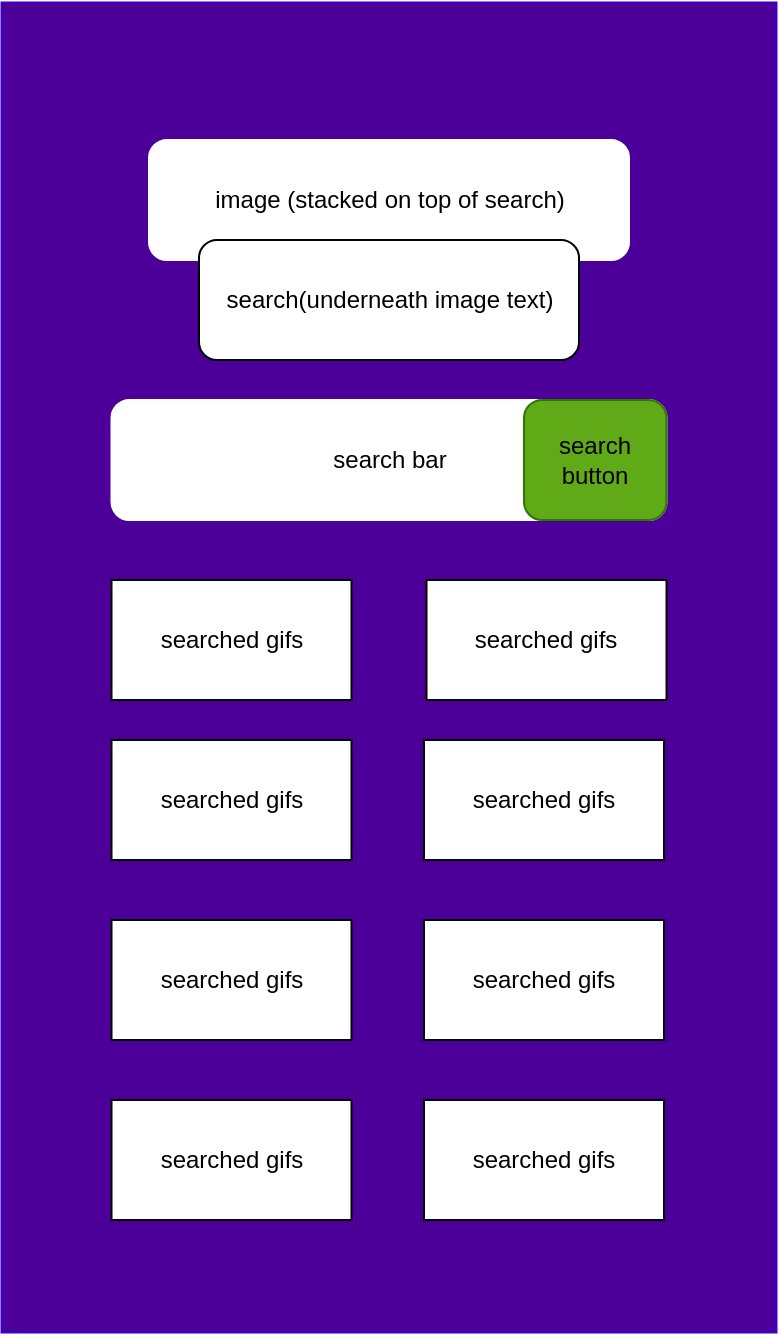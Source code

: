 <mxfile version="27.0.9">
  <diagram name="Page-1" id="OWRf0u3Xe3HrmObbW5yD">
    <mxGraphModel dx="1090" dy="1185" grid="1" gridSize="10" guides="1" tooltips="1" connect="1" arrows="1" fold="1" page="1" pageScale="1" pageWidth="850" pageHeight="1100" math="0" shadow="0">
      <root>
        <mxCell id="0" />
        <mxCell id="1" parent="0" />
        <mxCell id="InV0U_tdLsY6G-4O_XIK-1" value="" style="rounded=0;whiteSpace=wrap;html=1;rotation=90;fillColor=#4C0099;fontColor=#ffffff;strokeColor=#3700CC;" vertex="1" parent="1">
          <mxGeometry x="60" y="240" width="665" height="387.5" as="geometry" />
        </mxCell>
        <mxCell id="InV0U_tdLsY6G-4O_XIK-2" value="&lt;font style=&quot;color: rgb(0, 0, 0);&quot;&gt;search bar&lt;/font&gt;" style="rounded=1;whiteSpace=wrap;html=1;strokeColor=#FFFFFF;fillColor=#FFFFFF;fontColor=#000000;" vertex="1" parent="1">
          <mxGeometry x="253.75" y="300" width="277.5" height="60" as="geometry" />
        </mxCell>
        <mxCell id="InV0U_tdLsY6G-4O_XIK-3" value="&lt;font style=&quot;color: rgb(0, 0, 0);&quot;&gt;search&lt;/font&gt;&lt;div&gt;&lt;font style=&quot;color: rgb(0, 0, 0);&quot;&gt;button&lt;/font&gt;&lt;/div&gt;" style="rounded=1;whiteSpace=wrap;html=1;strokeColor=#2D7600;fillColor=#60a917;fontColor=#ffffff;" vertex="1" parent="1">
          <mxGeometry x="460" y="300" width="71.25" height="60" as="geometry" />
        </mxCell>
        <mxCell id="InV0U_tdLsY6G-4O_XIK-4" value="&lt;font style=&quot;color: rgb(0, 0, 0);&quot;&gt;image (stacked on top of search)&lt;/font&gt;" style="rounded=1;whiteSpace=wrap;html=1;strokeColor=#FFFFFF;fillColor=#FFFFFF;" vertex="1" parent="1">
          <mxGeometry x="272.5" y="170" width="240" height="60" as="geometry" />
        </mxCell>
        <mxCell id="InV0U_tdLsY6G-4O_XIK-5" value="&lt;font style=&quot;color: rgb(0, 0, 0);&quot;&gt;search(underneath image text)&lt;/font&gt;" style="rounded=1;whiteSpace=wrap;html=1;fillColor=#FFFFFF;" vertex="1" parent="1">
          <mxGeometry x="297.5" y="220" width="190" height="60" as="geometry" />
        </mxCell>
        <mxCell id="InV0U_tdLsY6G-4O_XIK-13" value="searched gifs" style="rounded=0;whiteSpace=wrap;html=1;" vertex="1" parent="1">
          <mxGeometry x="253.75" y="390" width="120" height="60" as="geometry" />
        </mxCell>
        <mxCell id="InV0U_tdLsY6G-4O_XIK-14" value="searched gifs" style="rounded=0;whiteSpace=wrap;html=1;" vertex="1" parent="1">
          <mxGeometry x="253.75" y="470" width="120" height="60" as="geometry" />
        </mxCell>
        <mxCell id="InV0U_tdLsY6G-4O_XIK-15" value="searched gifs" style="rounded=0;whiteSpace=wrap;html=1;" vertex="1" parent="1">
          <mxGeometry x="253.75" y="560" width="120" height="60" as="geometry" />
        </mxCell>
        <mxCell id="InV0U_tdLsY6G-4O_XIK-16" value="searched gifs" style="rounded=0;whiteSpace=wrap;html=1;" vertex="1" parent="1">
          <mxGeometry x="253.75" y="650" width="120" height="60" as="geometry" />
        </mxCell>
        <mxCell id="InV0U_tdLsY6G-4O_XIK-17" value="searched gifs" style="rounded=0;whiteSpace=wrap;html=1;" vertex="1" parent="1">
          <mxGeometry x="410" y="650" width="120" height="60" as="geometry" />
        </mxCell>
        <mxCell id="InV0U_tdLsY6G-4O_XIK-18" value="searched gifs" style="rounded=0;whiteSpace=wrap;html=1;" vertex="1" parent="1">
          <mxGeometry x="410" y="560" width="120" height="60" as="geometry" />
        </mxCell>
        <mxCell id="InV0U_tdLsY6G-4O_XIK-19" value="searched gifs" style="rounded=0;whiteSpace=wrap;html=1;" vertex="1" parent="1">
          <mxGeometry x="410" y="470" width="120" height="60" as="geometry" />
        </mxCell>
        <mxCell id="InV0U_tdLsY6G-4O_XIK-20" value="searched gifs" style="rounded=0;whiteSpace=wrap;html=1;" vertex="1" parent="1">
          <mxGeometry x="411.25" y="390" width="120" height="60" as="geometry" />
        </mxCell>
      </root>
    </mxGraphModel>
  </diagram>
</mxfile>

